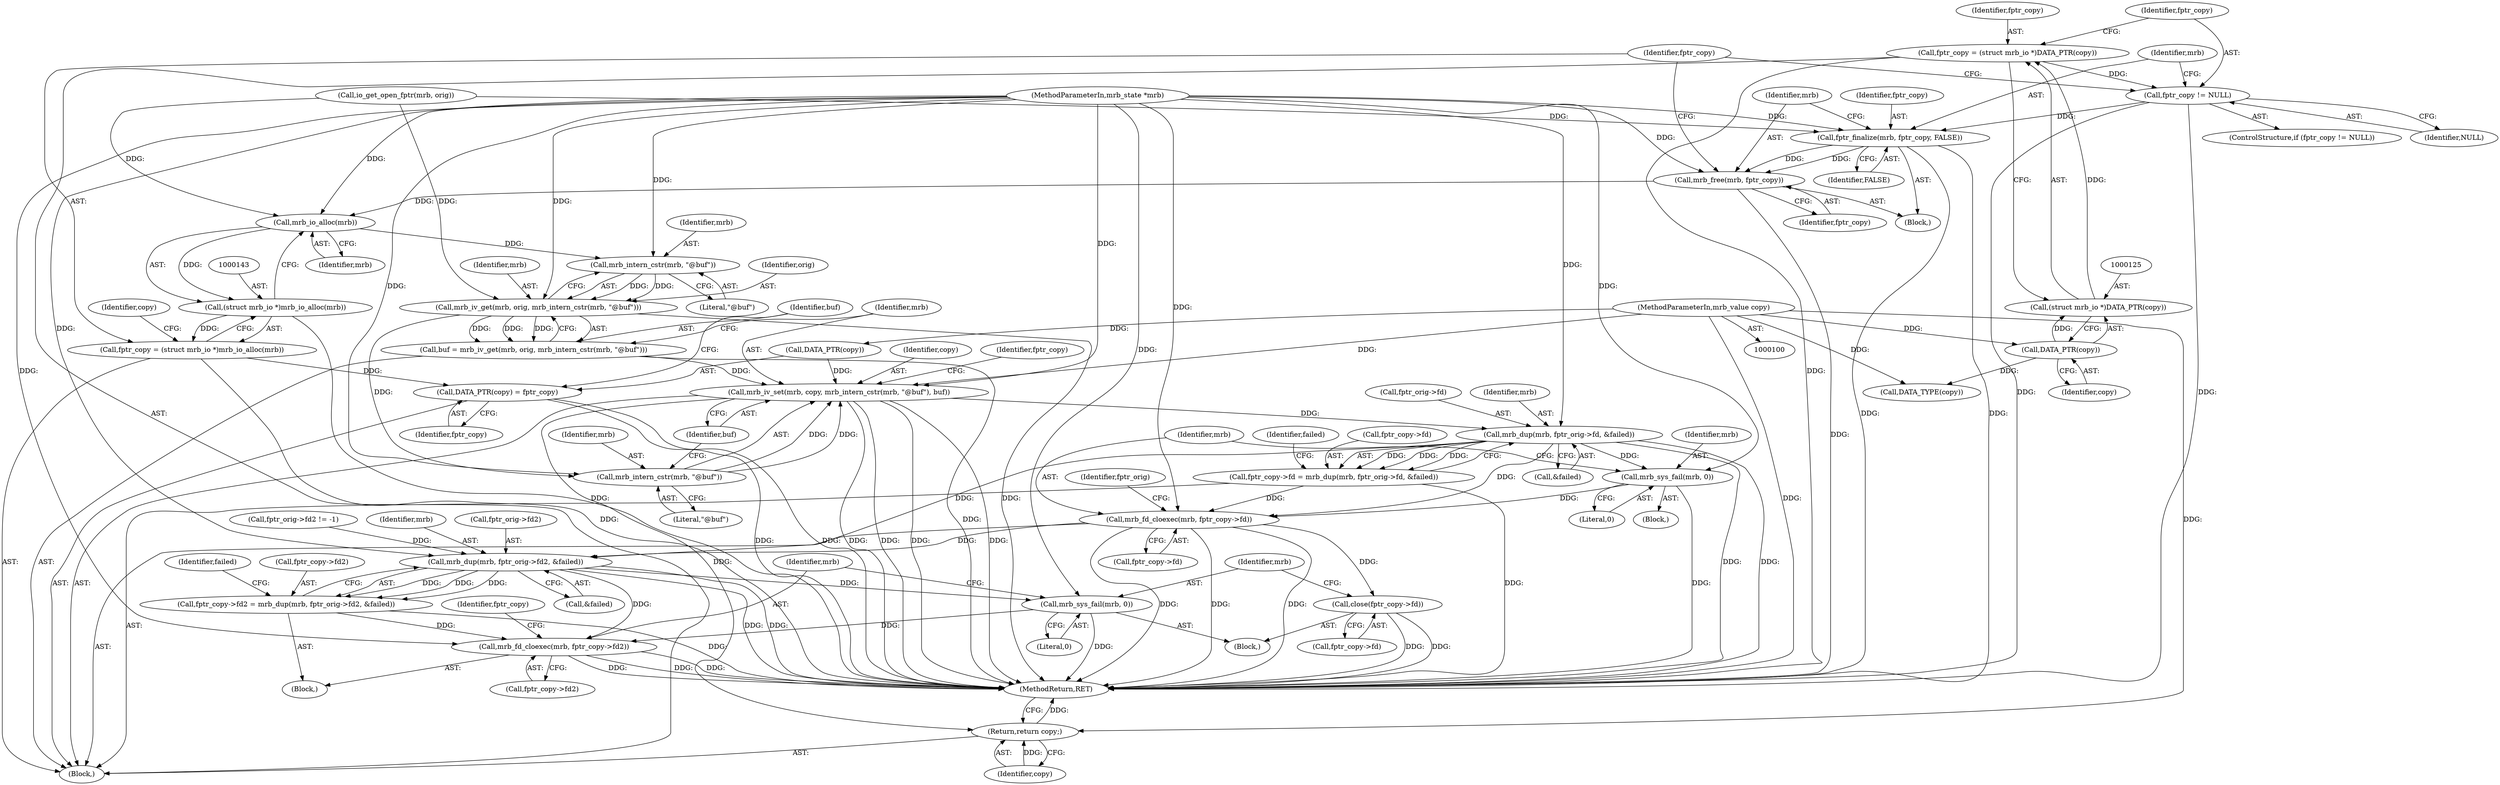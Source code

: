 digraph "0_mruby_b51b21fc63c9805862322551387d9036f2b63433@API" {
"1000129" [label="(Call,fptr_copy != NULL)"];
"1000122" [label="(Call,fptr_copy = (struct mrb_io *)DATA_PTR(copy))"];
"1000124" [label="(Call,(struct mrb_io *)DATA_PTR(copy))"];
"1000126" [label="(Call,DATA_PTR(copy))"];
"1000102" [label="(MethodParameterIn,mrb_value copy)"];
"1000133" [label="(Call,fptr_finalize(mrb, fptr_copy, FALSE))"];
"1000137" [label="(Call,mrb_free(mrb, fptr_copy))"];
"1000144" [label="(Call,mrb_io_alloc(mrb))"];
"1000142" [label="(Call,(struct mrb_io *)mrb_io_alloc(mrb))"];
"1000140" [label="(Call,fptr_copy = (struct mrb_io *)mrb_io_alloc(mrb))"];
"1000151" [label="(Call,DATA_PTR(copy) = fptr_copy)"];
"1000160" [label="(Call,mrb_intern_cstr(mrb, \"@buf\"))"];
"1000157" [label="(Call,mrb_iv_get(mrb, orig, mrb_intern_cstr(mrb, \"@buf\")))"];
"1000155" [label="(Call,buf = mrb_iv_get(mrb, orig, mrb_intern_cstr(mrb, \"@buf\")))"];
"1000163" [label="(Call,mrb_iv_set(mrb, copy, mrb_intern_cstr(mrb, \"@buf\"), buf))"];
"1000174" [label="(Call,mrb_dup(mrb, fptr_orig->fd, &failed))"];
"1000170" [label="(Call,fptr_copy->fd = mrb_dup(mrb, fptr_orig->fd, &failed))"];
"1000187" [label="(Call,mrb_fd_cloexec(mrb, fptr_copy->fd))"];
"1000204" [label="(Call,mrb_dup(mrb, fptr_orig->fd2, &failed))"];
"1000200" [label="(Call,fptr_copy->fd2 = mrb_dup(mrb, fptr_orig->fd2, &failed))"];
"1000221" [label="(Call,mrb_fd_cloexec(mrb, fptr_copy->fd2))"];
"1000218" [label="(Call,mrb_sys_fail(mrb, 0))"];
"1000214" [label="(Call,close(fptr_copy->fd))"];
"1000184" [label="(Call,mrb_sys_fail(mrb, 0))"];
"1000261" [label="(Return,return copy;)"];
"1000166" [label="(Call,mrb_intern_cstr(mrb, \"@buf\"))"];
"1000182" [label="(Identifier,failed)"];
"1000128" [label="(ControlStructure,if (fptr_copy != NULL))"];
"1000220" [label="(Literal,0)"];
"1000151" [label="(Call,DATA_PTR(copy) = fptr_copy)"];
"1000186" [label="(Literal,0)"];
"1000137" [label="(Call,mrb_free(mrb, fptr_copy))"];
"1000212" [label="(Identifier,failed)"];
"1000141" [label="(Identifier,fptr_copy)"];
"1000213" [label="(Block,)"];
"1000219" [label="(Identifier,mrb)"];
"1000156" [label="(Identifier,buf)"];
"1000124" [label="(Call,(struct mrb_io *)DATA_PTR(copy))"];
"1000162" [label="(Literal,\"@buf\")"];
"1000228" [label="(Identifier,fptr_copy)"];
"1000195" [label="(Identifier,fptr_orig)"];
"1000154" [label="(Identifier,fptr_copy)"];
"1000179" [label="(Call,&failed)"];
"1000176" [label="(Call,fptr_orig->fd)"];
"1000132" [label="(Block,)"];
"1000170" [label="(Call,fptr_copy->fd = mrb_dup(mrb, fptr_orig->fd, &failed))"];
"1000145" [label="(Identifier,mrb)"];
"1000209" [label="(Call,&failed)"];
"1000123" [label="(Identifier,fptr_copy)"];
"1000144" [label="(Call,mrb_io_alloc(mrb))"];
"1000126" [label="(Call,DATA_PTR(copy))"];
"1000167" [label="(Identifier,mrb)"];
"1000215" [label="(Call,fptr_copy->fd)"];
"1000205" [label="(Identifier,mrb)"];
"1000206" [label="(Call,fptr_orig->fd2)"];
"1000171" [label="(Call,fptr_copy->fd)"];
"1000189" [label="(Call,fptr_copy->fd)"];
"1000161" [label="(Identifier,mrb)"];
"1000142" [label="(Call,(struct mrb_io *)mrb_io_alloc(mrb))"];
"1000164" [label="(Identifier,mrb)"];
"1000119" [label="(Call,io_get_open_fptr(mrb, orig))"];
"1000136" [label="(Identifier,FALSE)"];
"1000160" [label="(Call,mrb_intern_cstr(mrb, \"@buf\"))"];
"1000169" [label="(Identifier,buf)"];
"1000200" [label="(Call,fptr_copy->fd2 = mrb_dup(mrb, fptr_orig->fd2, &failed))"];
"1000168" [label="(Literal,\"@buf\")"];
"1000102" [label="(MethodParameterIn,mrb_value copy)"];
"1000263" [label="(MethodReturn,RET)"];
"1000175" [label="(Identifier,mrb)"];
"1000122" [label="(Call,fptr_copy = (struct mrb_io *)DATA_PTR(copy))"];
"1000130" [label="(Identifier,fptr_copy)"];
"1000222" [label="(Identifier,mrb)"];
"1000157" [label="(Call,mrb_iv_get(mrb, orig, mrb_intern_cstr(mrb, \"@buf\")))"];
"1000155" [label="(Call,buf = mrb_iv_get(mrb, orig, mrb_intern_cstr(mrb, \"@buf\")))"];
"1000204" [label="(Call,mrb_dup(mrb, fptr_orig->fd2, &failed))"];
"1000101" [label="(MethodParameterIn,mrb_state *mrb)"];
"1000148" [label="(Identifier,copy)"];
"1000147" [label="(Call,DATA_TYPE(copy))"];
"1000183" [label="(Block,)"];
"1000133" [label="(Call,fptr_finalize(mrb, fptr_copy, FALSE))"];
"1000131" [label="(Identifier,NULL)"];
"1000127" [label="(Identifier,copy)"];
"1000103" [label="(Block,)"];
"1000134" [label="(Identifier,mrb)"];
"1000152" [label="(Call,DATA_PTR(copy))"];
"1000174" [label="(Call,mrb_dup(mrb, fptr_orig->fd, &failed))"];
"1000158" [label="(Identifier,mrb)"];
"1000262" [label="(Identifier,copy)"];
"1000139" [label="(Identifier,fptr_copy)"];
"1000166" [label="(Call,mrb_intern_cstr(mrb, \"@buf\"))"];
"1000188" [label="(Identifier,mrb)"];
"1000221" [label="(Call,mrb_fd_cloexec(mrb, fptr_copy->fd2))"];
"1000223" [label="(Call,fptr_copy->fd2)"];
"1000140" [label="(Call,fptr_copy = (struct mrb_io *)mrb_io_alloc(mrb))"];
"1000165" [label="(Identifier,copy)"];
"1000184" [label="(Call,mrb_sys_fail(mrb, 0))"];
"1000138" [label="(Identifier,mrb)"];
"1000135" [label="(Identifier,fptr_copy)"];
"1000214" [label="(Call,close(fptr_copy->fd))"];
"1000129" [label="(Call,fptr_copy != NULL)"];
"1000159" [label="(Identifier,orig)"];
"1000187" [label="(Call,mrb_fd_cloexec(mrb, fptr_copy->fd))"];
"1000163" [label="(Call,mrb_iv_set(mrb, copy, mrb_intern_cstr(mrb, \"@buf\"), buf))"];
"1000201" [label="(Call,fptr_copy->fd2)"];
"1000261" [label="(Return,return copy;)"];
"1000218" [label="(Call,mrb_sys_fail(mrb, 0))"];
"1000172" [label="(Identifier,fptr_copy)"];
"1000185" [label="(Identifier,mrb)"];
"1000199" [label="(Block,)"];
"1000193" [label="(Call,fptr_orig->fd2 != -1)"];
"1000129" -> "1000128"  [label="AST: "];
"1000129" -> "1000131"  [label="CFG: "];
"1000130" -> "1000129"  [label="AST: "];
"1000131" -> "1000129"  [label="AST: "];
"1000134" -> "1000129"  [label="CFG: "];
"1000141" -> "1000129"  [label="CFG: "];
"1000129" -> "1000263"  [label="DDG: "];
"1000129" -> "1000263"  [label="DDG: "];
"1000122" -> "1000129"  [label="DDG: "];
"1000129" -> "1000133"  [label="DDG: "];
"1000122" -> "1000103"  [label="AST: "];
"1000122" -> "1000124"  [label="CFG: "];
"1000123" -> "1000122"  [label="AST: "];
"1000124" -> "1000122"  [label="AST: "];
"1000130" -> "1000122"  [label="CFG: "];
"1000122" -> "1000263"  [label="DDG: "];
"1000124" -> "1000122"  [label="DDG: "];
"1000124" -> "1000126"  [label="CFG: "];
"1000125" -> "1000124"  [label="AST: "];
"1000126" -> "1000124"  [label="AST: "];
"1000126" -> "1000124"  [label="DDG: "];
"1000126" -> "1000127"  [label="CFG: "];
"1000127" -> "1000126"  [label="AST: "];
"1000102" -> "1000126"  [label="DDG: "];
"1000126" -> "1000147"  [label="DDG: "];
"1000102" -> "1000100"  [label="AST: "];
"1000102" -> "1000263"  [label="DDG: "];
"1000102" -> "1000147"  [label="DDG: "];
"1000102" -> "1000152"  [label="DDG: "];
"1000102" -> "1000163"  [label="DDG: "];
"1000102" -> "1000261"  [label="DDG: "];
"1000133" -> "1000132"  [label="AST: "];
"1000133" -> "1000136"  [label="CFG: "];
"1000134" -> "1000133"  [label="AST: "];
"1000135" -> "1000133"  [label="AST: "];
"1000136" -> "1000133"  [label="AST: "];
"1000138" -> "1000133"  [label="CFG: "];
"1000133" -> "1000263"  [label="DDG: "];
"1000133" -> "1000263"  [label="DDG: "];
"1000119" -> "1000133"  [label="DDG: "];
"1000101" -> "1000133"  [label="DDG: "];
"1000133" -> "1000137"  [label="DDG: "];
"1000133" -> "1000137"  [label="DDG: "];
"1000137" -> "1000132"  [label="AST: "];
"1000137" -> "1000139"  [label="CFG: "];
"1000138" -> "1000137"  [label="AST: "];
"1000139" -> "1000137"  [label="AST: "];
"1000141" -> "1000137"  [label="CFG: "];
"1000137" -> "1000263"  [label="DDG: "];
"1000101" -> "1000137"  [label="DDG: "];
"1000137" -> "1000144"  [label="DDG: "];
"1000144" -> "1000142"  [label="AST: "];
"1000144" -> "1000145"  [label="CFG: "];
"1000145" -> "1000144"  [label="AST: "];
"1000142" -> "1000144"  [label="CFG: "];
"1000144" -> "1000142"  [label="DDG: "];
"1000119" -> "1000144"  [label="DDG: "];
"1000101" -> "1000144"  [label="DDG: "];
"1000144" -> "1000160"  [label="DDG: "];
"1000142" -> "1000140"  [label="AST: "];
"1000143" -> "1000142"  [label="AST: "];
"1000140" -> "1000142"  [label="CFG: "];
"1000142" -> "1000263"  [label="DDG: "];
"1000142" -> "1000140"  [label="DDG: "];
"1000140" -> "1000103"  [label="AST: "];
"1000141" -> "1000140"  [label="AST: "];
"1000148" -> "1000140"  [label="CFG: "];
"1000140" -> "1000263"  [label="DDG: "];
"1000140" -> "1000151"  [label="DDG: "];
"1000151" -> "1000103"  [label="AST: "];
"1000151" -> "1000154"  [label="CFG: "];
"1000152" -> "1000151"  [label="AST: "];
"1000154" -> "1000151"  [label="AST: "];
"1000156" -> "1000151"  [label="CFG: "];
"1000151" -> "1000263"  [label="DDG: "];
"1000151" -> "1000263"  [label="DDG: "];
"1000160" -> "1000157"  [label="AST: "];
"1000160" -> "1000162"  [label="CFG: "];
"1000161" -> "1000160"  [label="AST: "];
"1000162" -> "1000160"  [label="AST: "];
"1000157" -> "1000160"  [label="CFG: "];
"1000160" -> "1000157"  [label="DDG: "];
"1000160" -> "1000157"  [label="DDG: "];
"1000101" -> "1000160"  [label="DDG: "];
"1000157" -> "1000155"  [label="AST: "];
"1000158" -> "1000157"  [label="AST: "];
"1000159" -> "1000157"  [label="AST: "];
"1000155" -> "1000157"  [label="CFG: "];
"1000157" -> "1000263"  [label="DDG: "];
"1000157" -> "1000155"  [label="DDG: "];
"1000157" -> "1000155"  [label="DDG: "];
"1000157" -> "1000155"  [label="DDG: "];
"1000101" -> "1000157"  [label="DDG: "];
"1000119" -> "1000157"  [label="DDG: "];
"1000157" -> "1000166"  [label="DDG: "];
"1000155" -> "1000103"  [label="AST: "];
"1000156" -> "1000155"  [label="AST: "];
"1000164" -> "1000155"  [label="CFG: "];
"1000155" -> "1000263"  [label="DDG: "];
"1000155" -> "1000163"  [label="DDG: "];
"1000163" -> "1000103"  [label="AST: "];
"1000163" -> "1000169"  [label="CFG: "];
"1000164" -> "1000163"  [label="AST: "];
"1000165" -> "1000163"  [label="AST: "];
"1000166" -> "1000163"  [label="AST: "];
"1000169" -> "1000163"  [label="AST: "];
"1000172" -> "1000163"  [label="CFG: "];
"1000163" -> "1000263"  [label="DDG: "];
"1000163" -> "1000263"  [label="DDG: "];
"1000163" -> "1000263"  [label="DDG: "];
"1000163" -> "1000263"  [label="DDG: "];
"1000166" -> "1000163"  [label="DDG: "];
"1000166" -> "1000163"  [label="DDG: "];
"1000101" -> "1000163"  [label="DDG: "];
"1000152" -> "1000163"  [label="DDG: "];
"1000163" -> "1000174"  [label="DDG: "];
"1000163" -> "1000261"  [label="DDG: "];
"1000174" -> "1000170"  [label="AST: "];
"1000174" -> "1000179"  [label="CFG: "];
"1000175" -> "1000174"  [label="AST: "];
"1000176" -> "1000174"  [label="AST: "];
"1000179" -> "1000174"  [label="AST: "];
"1000170" -> "1000174"  [label="CFG: "];
"1000174" -> "1000263"  [label="DDG: "];
"1000174" -> "1000263"  [label="DDG: "];
"1000174" -> "1000170"  [label="DDG: "];
"1000174" -> "1000170"  [label="DDG: "];
"1000174" -> "1000170"  [label="DDG: "];
"1000101" -> "1000174"  [label="DDG: "];
"1000174" -> "1000184"  [label="DDG: "];
"1000174" -> "1000187"  [label="DDG: "];
"1000174" -> "1000204"  [label="DDG: "];
"1000170" -> "1000103"  [label="AST: "];
"1000171" -> "1000170"  [label="AST: "];
"1000182" -> "1000170"  [label="CFG: "];
"1000170" -> "1000263"  [label="DDG: "];
"1000170" -> "1000187"  [label="DDG: "];
"1000187" -> "1000103"  [label="AST: "];
"1000187" -> "1000189"  [label="CFG: "];
"1000188" -> "1000187"  [label="AST: "];
"1000189" -> "1000187"  [label="AST: "];
"1000195" -> "1000187"  [label="CFG: "];
"1000187" -> "1000263"  [label="DDG: "];
"1000187" -> "1000263"  [label="DDG: "];
"1000187" -> "1000263"  [label="DDG: "];
"1000184" -> "1000187"  [label="DDG: "];
"1000101" -> "1000187"  [label="DDG: "];
"1000187" -> "1000204"  [label="DDG: "];
"1000187" -> "1000214"  [label="DDG: "];
"1000204" -> "1000200"  [label="AST: "];
"1000204" -> "1000209"  [label="CFG: "];
"1000205" -> "1000204"  [label="AST: "];
"1000206" -> "1000204"  [label="AST: "];
"1000209" -> "1000204"  [label="AST: "];
"1000200" -> "1000204"  [label="CFG: "];
"1000204" -> "1000263"  [label="DDG: "];
"1000204" -> "1000263"  [label="DDG: "];
"1000204" -> "1000200"  [label="DDG: "];
"1000204" -> "1000200"  [label="DDG: "];
"1000204" -> "1000200"  [label="DDG: "];
"1000101" -> "1000204"  [label="DDG: "];
"1000193" -> "1000204"  [label="DDG: "];
"1000204" -> "1000218"  [label="DDG: "];
"1000204" -> "1000221"  [label="DDG: "];
"1000200" -> "1000199"  [label="AST: "];
"1000201" -> "1000200"  [label="AST: "];
"1000212" -> "1000200"  [label="CFG: "];
"1000200" -> "1000263"  [label="DDG: "];
"1000200" -> "1000221"  [label="DDG: "];
"1000221" -> "1000199"  [label="AST: "];
"1000221" -> "1000223"  [label="CFG: "];
"1000222" -> "1000221"  [label="AST: "];
"1000223" -> "1000221"  [label="AST: "];
"1000228" -> "1000221"  [label="CFG: "];
"1000221" -> "1000263"  [label="DDG: "];
"1000221" -> "1000263"  [label="DDG: "];
"1000221" -> "1000263"  [label="DDG: "];
"1000218" -> "1000221"  [label="DDG: "];
"1000101" -> "1000221"  [label="DDG: "];
"1000218" -> "1000213"  [label="AST: "];
"1000218" -> "1000220"  [label="CFG: "];
"1000219" -> "1000218"  [label="AST: "];
"1000220" -> "1000218"  [label="AST: "];
"1000222" -> "1000218"  [label="CFG: "];
"1000218" -> "1000263"  [label="DDG: "];
"1000101" -> "1000218"  [label="DDG: "];
"1000214" -> "1000213"  [label="AST: "];
"1000214" -> "1000215"  [label="CFG: "];
"1000215" -> "1000214"  [label="AST: "];
"1000219" -> "1000214"  [label="CFG: "];
"1000214" -> "1000263"  [label="DDG: "];
"1000214" -> "1000263"  [label="DDG: "];
"1000184" -> "1000183"  [label="AST: "];
"1000184" -> "1000186"  [label="CFG: "];
"1000185" -> "1000184"  [label="AST: "];
"1000186" -> "1000184"  [label="AST: "];
"1000188" -> "1000184"  [label="CFG: "];
"1000184" -> "1000263"  [label="DDG: "];
"1000101" -> "1000184"  [label="DDG: "];
"1000261" -> "1000103"  [label="AST: "];
"1000261" -> "1000262"  [label="CFG: "];
"1000262" -> "1000261"  [label="AST: "];
"1000263" -> "1000261"  [label="CFG: "];
"1000261" -> "1000263"  [label="DDG: "];
"1000262" -> "1000261"  [label="DDG: "];
"1000166" -> "1000168"  [label="CFG: "];
"1000167" -> "1000166"  [label="AST: "];
"1000168" -> "1000166"  [label="AST: "];
"1000169" -> "1000166"  [label="CFG: "];
"1000101" -> "1000166"  [label="DDG: "];
}
